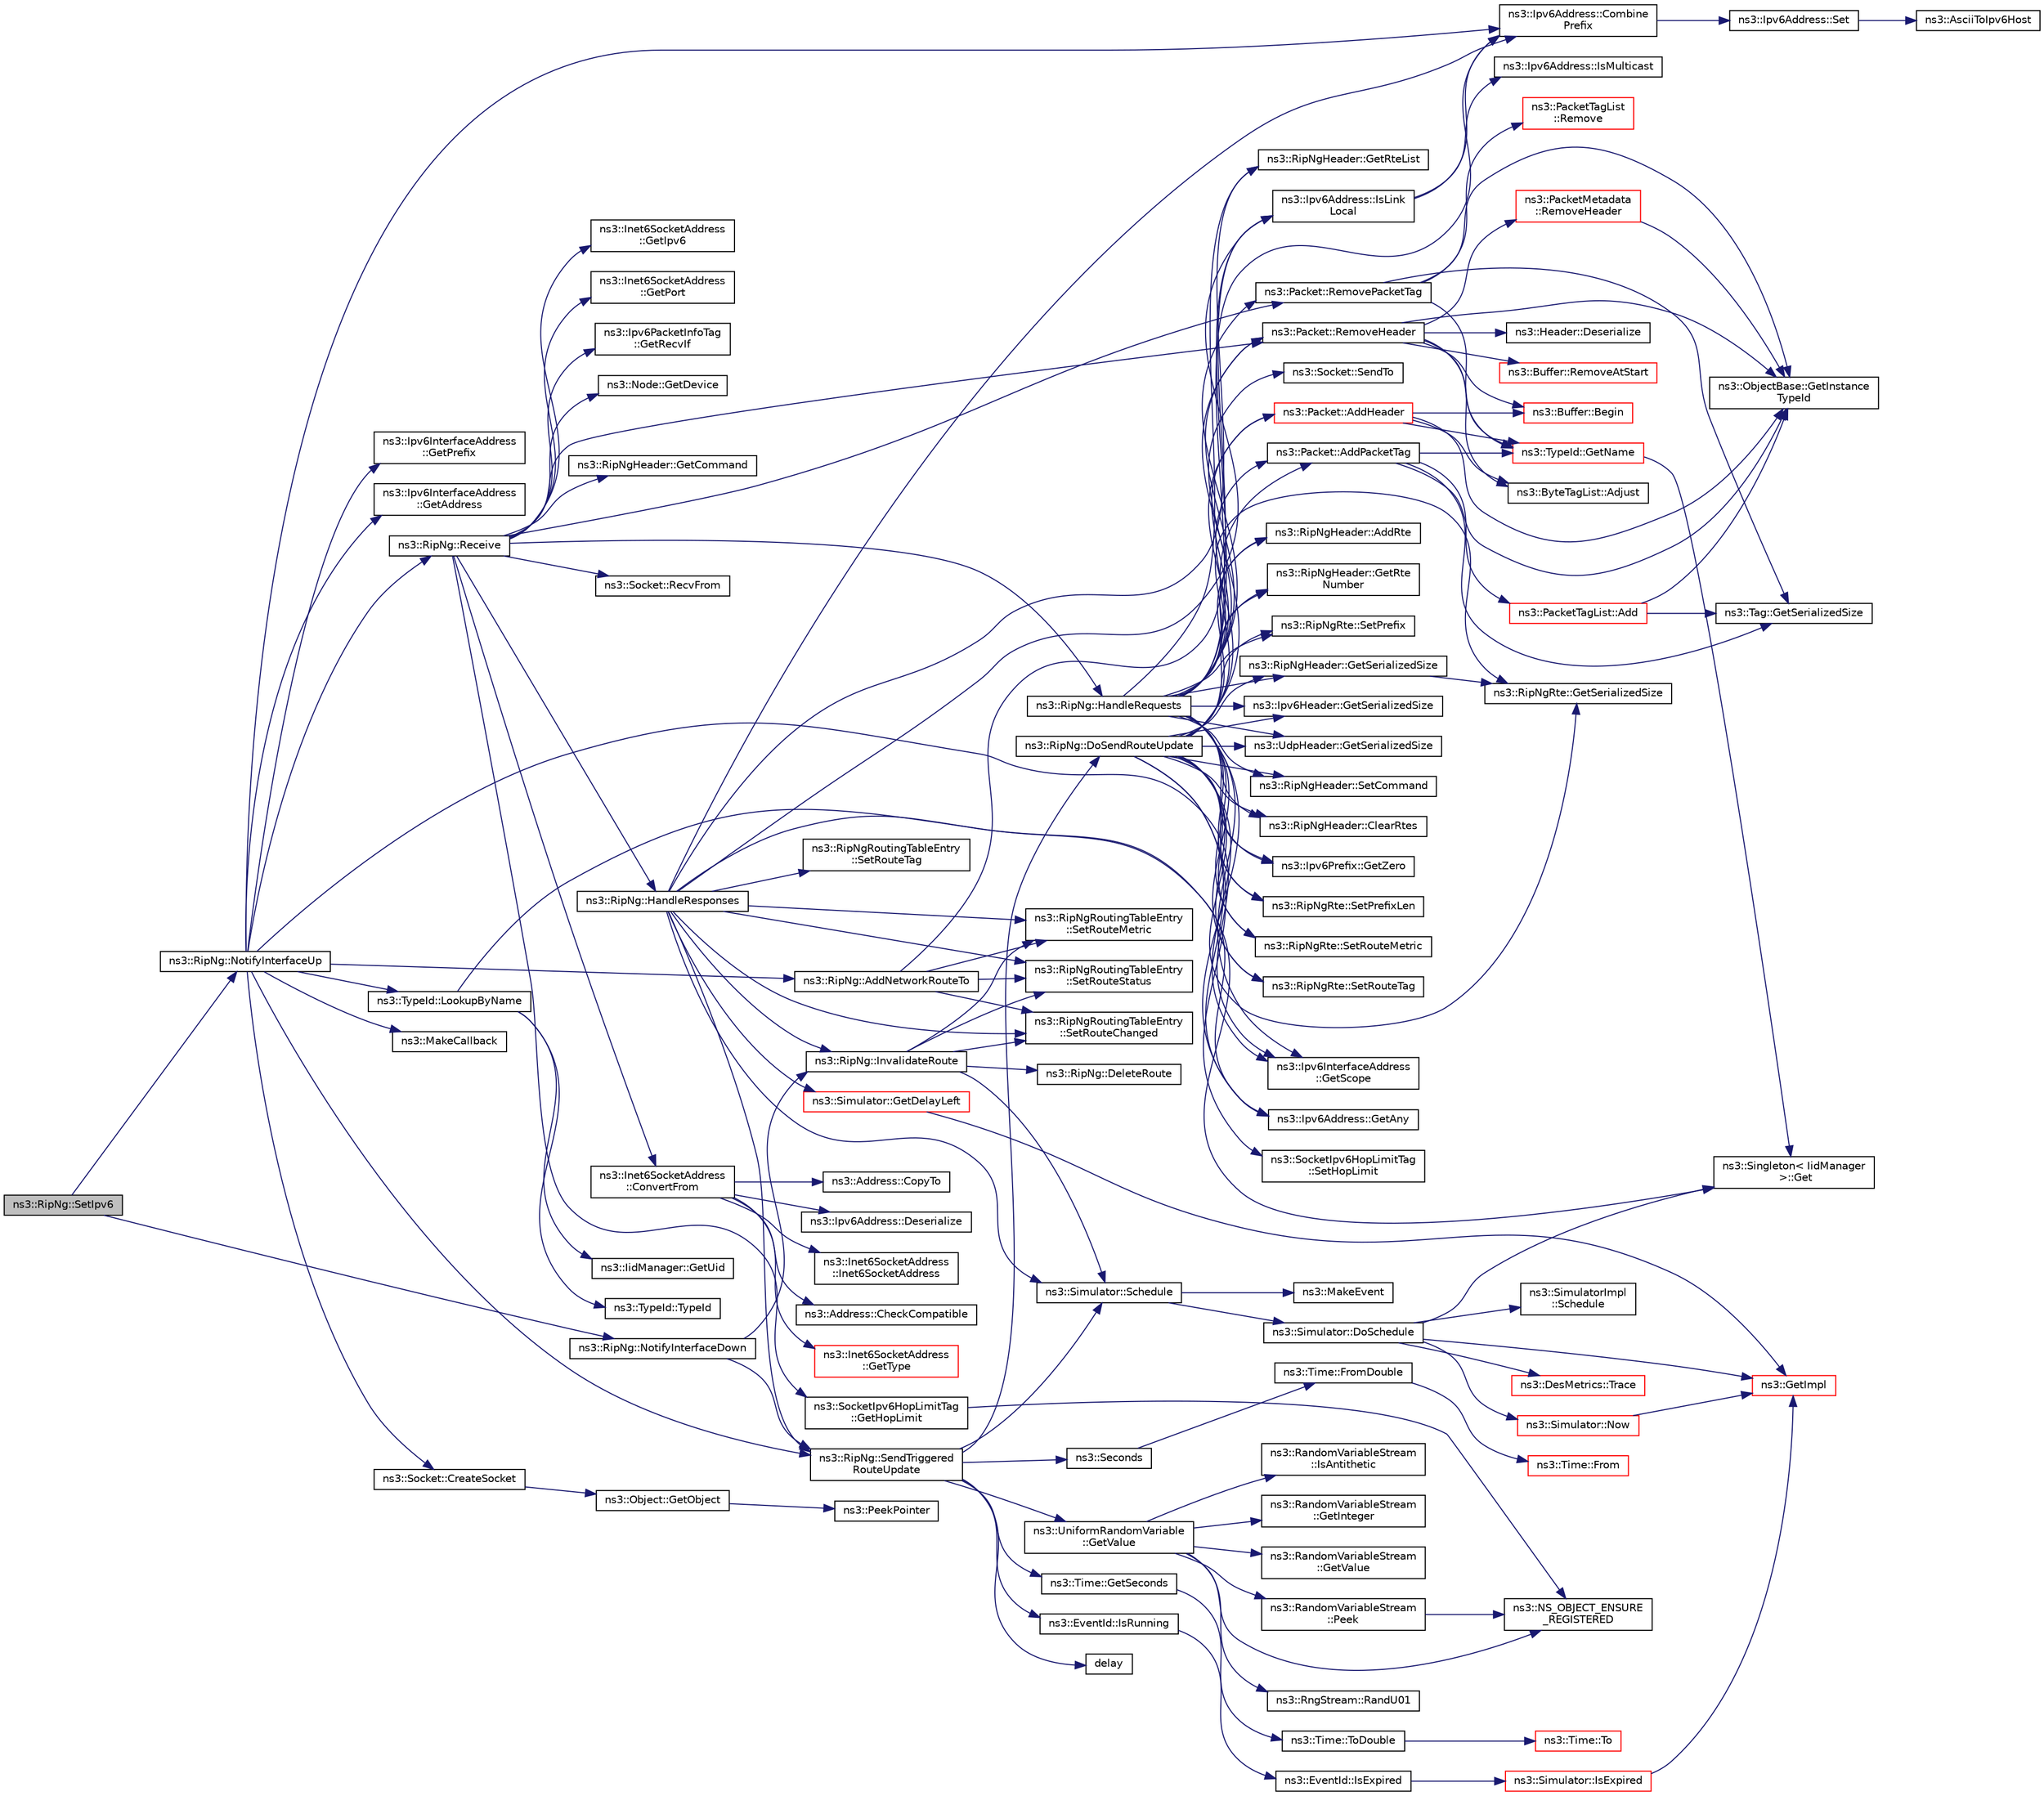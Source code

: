 digraph "ns3::RipNg::SetIpv6"
{
  edge [fontname="Helvetica",fontsize="10",labelfontname="Helvetica",labelfontsize="10"];
  node [fontname="Helvetica",fontsize="10",shape=record];
  rankdir="LR";
  Node1 [label="ns3::RipNg::SetIpv6",height=0.2,width=0.4,color="black", fillcolor="grey75", style="filled", fontcolor="black"];
  Node1 -> Node2 [color="midnightblue",fontsize="10",style="solid"];
  Node2 [label="ns3::RipNg::NotifyInterfaceUp",height=0.2,width=0.4,color="black", fillcolor="white", style="filled",URL="$da/d75/classns3_1_1RipNg.html#a588e191ae91316e498a8e5c84a9c77fb",tooltip="Notify when specified interface goes UP. "];
  Node2 -> Node3 [color="midnightblue",fontsize="10",style="solid"];
  Node3 [label="ns3::Ipv6InterfaceAddress\l::GetPrefix",height=0.2,width=0.4,color="black", fillcolor="white", style="filled",URL="$dc/d62/classns3_1_1Ipv6InterfaceAddress.html#a6dd2dc3ca680740939cfc736420a1232",tooltip="Get the IPv6 prefix. "];
  Node2 -> Node4 [color="midnightblue",fontsize="10",style="solid"];
  Node4 [label="ns3::Ipv6InterfaceAddress\l::GetAddress",height=0.2,width=0.4,color="black", fillcolor="white", style="filled",URL="$dc/d62/classns3_1_1Ipv6InterfaceAddress.html#a80d4caacff72bddc3045a5929519e107",tooltip="Get the IPv6 address. "];
  Node2 -> Node5 [color="midnightblue",fontsize="10",style="solid"];
  Node5 [label="ns3::Ipv6Address::Combine\lPrefix",height=0.2,width=0.4,color="black", fillcolor="white", style="filled",URL="$d5/de6/classns3_1_1Ipv6Address.html#a91f6e8c6a3020d592f45b8e33a79070f",tooltip="Combine this address with a prefix. "];
  Node5 -> Node6 [color="midnightblue",fontsize="10",style="solid"];
  Node6 [label="ns3::Ipv6Address::Set",height=0.2,width=0.4,color="black", fillcolor="white", style="filled",URL="$d5/de6/classns3_1_1Ipv6Address.html#aa5566a72cd0db41ef149a444977b6d7f",tooltip="Sets an Ipv6Address by parsing the input C-string. "];
  Node6 -> Node7 [color="midnightblue",fontsize="10",style="solid"];
  Node7 [label="ns3::AsciiToIpv6Host",height=0.2,width=0.4,color="black", fillcolor="white", style="filled",URL="$d7/d2e/namespacens3.html#aba8266b47e04689cbaa4d1c34e68fedf",tooltip="Convert an IPv6 C-string into a 128-bit representation. "];
  Node2 -> Node8 [color="midnightblue",fontsize="10",style="solid"];
  Node8 [label="ns3::Ipv6InterfaceAddress\l::GetScope",height=0.2,width=0.4,color="black", fillcolor="white", style="filled",URL="$dc/d62/classns3_1_1Ipv6InterfaceAddress.html#a514900e73eaab49a5b3c9962fa4eefde",tooltip="Get address scope. "];
  Node2 -> Node9 [color="midnightblue",fontsize="10",style="solid"];
  Node9 [label="ns3::RipNg::AddNetworkRouteTo",height=0.2,width=0.4,color="black", fillcolor="white", style="filled",URL="$da/d75/classns3_1_1RipNg.html#a9d8c7bb0b6622946c347a88dabc06802",tooltip="Add route to network. "];
  Node9 -> Node10 [color="midnightblue",fontsize="10",style="solid"];
  Node10 [label="ns3::Ipv6Address::IsLink\lLocal",height=0.2,width=0.4,color="black", fillcolor="white", style="filled",URL="$d5/de6/classns3_1_1Ipv6Address.html#a881c3e796e2afdbd49b2ec630ada1126",tooltip="If the IPv6 address is a link-local address (fe80::/64). "];
  Node10 -> Node11 [color="midnightblue",fontsize="10",style="solid"];
  Node11 [label="ns3::Ipv6Address::IsMulticast",height=0.2,width=0.4,color="black", fillcolor="white", style="filled",URL="$d5/de6/classns3_1_1Ipv6Address.html#a0657bb007d3c5618f3f6000b5054df72",tooltip="If the IPv6 address is multicast (ff00::/8). "];
  Node10 -> Node5 [color="midnightblue",fontsize="10",style="solid"];
  Node9 -> Node12 [color="midnightblue",fontsize="10",style="solid"];
  Node12 [label="ns3::RipNgRoutingTableEntry\l::SetRouteMetric",height=0.2,width=0.4,color="black", fillcolor="white", style="filled",URL="$d7/dae/classns3_1_1RipNgRoutingTableEntry.html#aa9cb450cdb14d6890ce3693ca0c15f88",tooltip="Set the route metric. "];
  Node9 -> Node13 [color="midnightblue",fontsize="10",style="solid"];
  Node13 [label="ns3::RipNgRoutingTableEntry\l::SetRouteStatus",height=0.2,width=0.4,color="black", fillcolor="white", style="filled",URL="$d7/dae/classns3_1_1RipNgRoutingTableEntry.html#affacfc33b16857b44b03ba9352fd214b",tooltip="Set the route status. "];
  Node9 -> Node14 [color="midnightblue",fontsize="10",style="solid"];
  Node14 [label="ns3::RipNgRoutingTableEntry\l::SetRouteChanged",height=0.2,width=0.4,color="black", fillcolor="white", style="filled",URL="$d7/dae/classns3_1_1RipNgRoutingTableEntry.html#adc76e692e8dcf59a417c24cc18ccff09",tooltip="Set the route as changed. "];
  Node2 -> Node15 [color="midnightblue",fontsize="10",style="solid"];
  Node15 [label="ns3::TypeId::LookupByName",height=0.2,width=0.4,color="black", fillcolor="white", style="filled",URL="$d6/d11/classns3_1_1TypeId.html#a119cf99c20931fdc294602cd360b180e"];
  Node15 -> Node16 [color="midnightblue",fontsize="10",style="solid"];
  Node16 [label="ns3::Singleton\< IidManager\l \>::Get",height=0.2,width=0.4,color="black", fillcolor="white", style="filled",URL="$d8/d77/classns3_1_1Singleton.html#a80a2cd3c25a27ea72add7a9f7a141ffa"];
  Node15 -> Node17 [color="midnightblue",fontsize="10",style="solid"];
  Node17 [label="ns3::IidManager::GetUid",height=0.2,width=0.4,color="black", fillcolor="white", style="filled",URL="$d4/d1c/classns3_1_1IidManager.html#ae69ae26221b11f8871596679c6e8be19"];
  Node15 -> Node18 [color="midnightblue",fontsize="10",style="solid"];
  Node18 [label="ns3::TypeId::TypeId",height=0.2,width=0.4,color="black", fillcolor="white", style="filled",URL="$d6/d11/classns3_1_1TypeId.html#ab76e26690f1af4f1cffa6a72245e8928"];
  Node2 -> Node19 [color="midnightblue",fontsize="10",style="solid"];
  Node19 [label="ns3::Socket::CreateSocket",height=0.2,width=0.4,color="black", fillcolor="white", style="filled",URL="$d9/df2/classns3_1_1Socket.html#ad448a62bb50ad3dbac59c879a885a8d2"];
  Node19 -> Node20 [color="midnightblue",fontsize="10",style="solid"];
  Node20 [label="ns3::Object::GetObject",height=0.2,width=0.4,color="black", fillcolor="white", style="filled",URL="$d9/d77/classns3_1_1Object.html#a13e18c00017096c8381eb651d5bd0783"];
  Node20 -> Node21 [color="midnightblue",fontsize="10",style="solid"];
  Node21 [label="ns3::PeekPointer",height=0.2,width=0.4,color="black", fillcolor="white", style="filled",URL="$d7/d2e/namespacens3.html#af2a7557fe9afdd98d8f6f8f6e412cf5a"];
  Node2 -> Node22 [color="midnightblue",fontsize="10",style="solid"];
  Node22 [label="ns3::RipNg::SendTriggered\lRouteUpdate",height=0.2,width=0.4,color="black", fillcolor="white", style="filled",URL="$da/d75/classns3_1_1RipNg.html#ad7a8e445116b3dd8cdd1d50366787c66",tooltip="Send Triggered Routing Updates on all interfaces. "];
  Node22 -> Node23 [color="midnightblue",fontsize="10",style="solid"];
  Node23 [label="ns3::EventId::IsRunning",height=0.2,width=0.4,color="black", fillcolor="white", style="filled",URL="$d1/df8/classns3_1_1EventId.html#aabf8476d1a080c199ea0c6aa9ccea372"];
  Node23 -> Node24 [color="midnightblue",fontsize="10",style="solid"];
  Node24 [label="ns3::EventId::IsExpired",height=0.2,width=0.4,color="black", fillcolor="white", style="filled",URL="$d1/df8/classns3_1_1EventId.html#a5c30c92e7c1c34b4e8505cc07ed71b02"];
  Node24 -> Node25 [color="midnightblue",fontsize="10",style="solid"];
  Node25 [label="ns3::Simulator::IsExpired",height=0.2,width=0.4,color="red", fillcolor="white", style="filled",URL="$d7/deb/classns3_1_1Simulator.html#a83ac8425c319a29b64f6d3b2ffc61e9c"];
  Node25 -> Node26 [color="midnightblue",fontsize="10",style="solid"];
  Node26 [label="ns3::GetImpl",height=0.2,width=0.4,color="red", fillcolor="white", style="filled",URL="$d4/d8b/group__simulator.html#ga42eb4eddad41528d4d99794a3dae3fd0",tooltip="Get the SimulatorImpl singleton. "];
  Node22 -> Node27 [color="midnightblue",fontsize="10",style="solid"];
  Node27 [label="delay",height=0.2,width=0.4,color="black", fillcolor="white", style="filled",URL="$d8/d68/lte_2model_2fading-traces_2fading__trace__generator_8m.html#a7964e6aa8f61a9d28973c8267a606ad8"];
  Node22 -> Node28 [color="midnightblue",fontsize="10",style="solid"];
  Node28 [label="ns3::Seconds",height=0.2,width=0.4,color="black", fillcolor="white", style="filled",URL="$d1/dec/group__timecivil.html#ga33c34b816f8ff6628e33d5c8e9713b9e"];
  Node28 -> Node29 [color="midnightblue",fontsize="10",style="solid"];
  Node29 [label="ns3::Time::FromDouble",height=0.2,width=0.4,color="black", fillcolor="white", style="filled",URL="$dc/d04/classns3_1_1Time.html#a60e845f4a74e62495b86356afe604cb4"];
  Node29 -> Node30 [color="midnightblue",fontsize="10",style="solid"];
  Node30 [label="ns3::Time::From",height=0.2,width=0.4,color="red", fillcolor="white", style="filled",URL="$dc/d04/classns3_1_1Time.html#a34e4acc13d0e08cc8cb9cd3b838b9baf"];
  Node22 -> Node31 [color="midnightblue",fontsize="10",style="solid"];
  Node31 [label="ns3::UniformRandomVariable\l::GetValue",height=0.2,width=0.4,color="black", fillcolor="white", style="filled",URL="$d0/d5b/classns3_1_1UniformRandomVariable.html#a03822d8c86ac51e9aa83bbc73041386b",tooltip="Get the next random value, as a double in the specified range . "];
  Node31 -> Node32 [color="midnightblue",fontsize="10",style="solid"];
  Node32 [label="ns3::RandomVariableStream\l::Peek",height=0.2,width=0.4,color="black", fillcolor="white", style="filled",URL="$dc/daa/classns3_1_1RandomVariableStream.html#ac5aa8d691c061bcc88a909dc9b479222",tooltip="Get the pointer to the underlying RNG stream. "];
  Node32 -> Node33 [color="midnightblue",fontsize="10",style="solid"];
  Node33 [label="ns3::NS_OBJECT_ENSURE\l_REGISTERED",height=0.2,width=0.4,color="black", fillcolor="white", style="filled",URL="$d7/d2e/namespacens3.html#ac633cbd86ee5879afd4312a843a9ff8c"];
  Node31 -> Node34 [color="midnightblue",fontsize="10",style="solid"];
  Node34 [label="ns3::RngStream::RandU01",height=0.2,width=0.4,color="black", fillcolor="white", style="filled",URL="$da/d35/classns3_1_1RngStream.html#a46be36426b8bc712e9de468b63558c22"];
  Node31 -> Node35 [color="midnightblue",fontsize="10",style="solid"];
  Node35 [label="ns3::RandomVariableStream\l::IsAntithetic",height=0.2,width=0.4,color="black", fillcolor="white", style="filled",URL="$dc/daa/classns3_1_1RandomVariableStream.html#a7bf5175d624b14bd023f8c4f78bc5fd7",tooltip="Check if antithetic values will be generated. "];
  Node31 -> Node36 [color="midnightblue",fontsize="10",style="solid"];
  Node36 [label="ns3::RandomVariableStream\l::GetInteger",height=0.2,width=0.4,color="black", fillcolor="white", style="filled",URL="$dc/daa/classns3_1_1RandomVariableStream.html#a66cd94e6305ce7f000f1a9ff0fcb9aef",tooltip="Get the next random value as an integer drawn from the distribution. "];
  Node31 -> Node37 [color="midnightblue",fontsize="10",style="solid"];
  Node37 [label="ns3::RandomVariableStream\l::GetValue",height=0.2,width=0.4,color="black", fillcolor="white", style="filled",URL="$dc/daa/classns3_1_1RandomVariableStream.html#a4fa5944dc4cb11544e661ed23072b36c",tooltip="Get the next random value as a double drawn from the distribution. "];
  Node31 -> Node33 [color="midnightblue",fontsize="10",style="solid"];
  Node22 -> Node38 [color="midnightblue",fontsize="10",style="solid"];
  Node38 [label="ns3::Time::GetSeconds",height=0.2,width=0.4,color="black", fillcolor="white", style="filled",URL="$dc/d04/classns3_1_1Time.html#a8f20d5c3b0902d7b4320982f340b57c8"];
  Node38 -> Node39 [color="midnightblue",fontsize="10",style="solid"];
  Node39 [label="ns3::Time::ToDouble",height=0.2,width=0.4,color="black", fillcolor="white", style="filled",URL="$dc/d04/classns3_1_1Time.html#a5fc320666cc3f9b379e64e9263e332b3"];
  Node39 -> Node40 [color="midnightblue",fontsize="10",style="solid"];
  Node40 [label="ns3::Time::To",height=0.2,width=0.4,color="red", fillcolor="white", style="filled",URL="$dc/d04/classns3_1_1Time.html#a04904d9cb915f816b62df3d4e65ce78c"];
  Node22 -> Node41 [color="midnightblue",fontsize="10",style="solid"];
  Node41 [label="ns3::Simulator::Schedule",height=0.2,width=0.4,color="black", fillcolor="white", style="filled",URL="$d7/deb/classns3_1_1Simulator.html#a671882c894a08af4a5e91181bf1eec13"];
  Node41 -> Node42 [color="midnightblue",fontsize="10",style="solid"];
  Node42 [label="ns3::Simulator::DoSchedule",height=0.2,width=0.4,color="black", fillcolor="white", style="filled",URL="$d7/deb/classns3_1_1Simulator.html#a47af23973938819bdc89cb2807e09ed5"];
  Node42 -> Node16 [color="midnightblue",fontsize="10",style="solid"];
  Node42 -> Node43 [color="midnightblue",fontsize="10",style="solid"];
  Node43 [label="ns3::DesMetrics::Trace",height=0.2,width=0.4,color="red", fillcolor="white", style="filled",URL="$d5/d69/classns3_1_1DesMetrics.html#ab7c6c097412d0398affbc9f8d2643160"];
  Node42 -> Node44 [color="midnightblue",fontsize="10",style="solid"];
  Node44 [label="ns3::Simulator::Now",height=0.2,width=0.4,color="red", fillcolor="white", style="filled",URL="$d7/deb/classns3_1_1Simulator.html#ac3178fa975b419f7875e7105be122800"];
  Node44 -> Node26 [color="midnightblue",fontsize="10",style="solid"];
  Node42 -> Node26 [color="midnightblue",fontsize="10",style="solid"];
  Node42 -> Node45 [color="midnightblue",fontsize="10",style="solid"];
  Node45 [label="ns3::SimulatorImpl\l::Schedule",height=0.2,width=0.4,color="black", fillcolor="white", style="filled",URL="$d2/d19/classns3_1_1SimulatorImpl.html#a24eac97ca7dc0e64162e3596064cfb5c"];
  Node41 -> Node46 [color="midnightblue",fontsize="10",style="solid"];
  Node46 [label="ns3::MakeEvent",height=0.2,width=0.4,color="black", fillcolor="white", style="filled",URL="$d0/dac/group__makeeventfnptr.html#ga289a28a2497c18a9bd299e5e2014094b"];
  Node22 -> Node47 [color="midnightblue",fontsize="10",style="solid"];
  Node47 [label="ns3::RipNg::DoSendRouteUpdate",height=0.2,width=0.4,color="black", fillcolor="white", style="filled",URL="$da/d75/classns3_1_1RipNg.html#a110005349bf811e1b0f6af182298be15",tooltip="Send Routing Updates on all interfaces. "];
  Node47 -> Node48 [color="midnightblue",fontsize="10",style="solid"];
  Node48 [label="ns3::Ipv6Header::GetSerializedSize",height=0.2,width=0.4,color="black", fillcolor="white", style="filled",URL="$d8/d5d/classns3_1_1Ipv6Header.html#a4a0464cd471e0a3923470255af25ddeb",tooltip="Get the serialized size of the packet. "];
  Node47 -> Node49 [color="midnightblue",fontsize="10",style="solid"];
  Node49 [label="ns3::UdpHeader::GetSerializedSize",height=0.2,width=0.4,color="black", fillcolor="white", style="filled",URL="$d3/dc4/classns3_1_1UdpHeader.html#a1546301b5c5d2f77045011f44b870cd3"];
  Node47 -> Node50 [color="midnightblue",fontsize="10",style="solid"];
  Node50 [label="ns3::RipNgHeader::GetSerializedSize",height=0.2,width=0.4,color="black", fillcolor="white", style="filled",URL="$d8/d03/classns3_1_1RipNgHeader.html#a2cfa886dd98ee0018de0391bde12d8a3",tooltip="Get the serialized size of the packet. "];
  Node50 -> Node51 [color="midnightblue",fontsize="10",style="solid"];
  Node51 [label="ns3::RipNgRte::GetSerializedSize",height=0.2,width=0.4,color="black", fillcolor="white", style="filled",URL="$d1/ded/classns3_1_1RipNgRte.html#a897036cc454ec611284d40332b732103",tooltip="Get the serialized size of the packet. "];
  Node47 -> Node51 [color="midnightblue",fontsize="10",style="solid"];
  Node47 -> Node52 [color="midnightblue",fontsize="10",style="solid"];
  Node52 [label="ns3::SocketIpv6HopLimitTag\l::SetHopLimit",height=0.2,width=0.4,color="black", fillcolor="white", style="filled",URL="$d4/d48/classns3_1_1SocketIpv6HopLimitTag.html#a788df60ac4c987e997e15ba8cb691b60",tooltip="Set the tag&#39;s Hop Limit. "];
  Node47 -> Node53 [color="midnightblue",fontsize="10",style="solid"];
  Node53 [label="ns3::Packet::AddPacketTag",height=0.2,width=0.4,color="black", fillcolor="white", style="filled",URL="$dd/d7a/classns3_1_1Packet.html#a7400b8655852f5271c5957250d0141af",tooltip="Add a packet tag. "];
  Node53 -> Node54 [color="midnightblue",fontsize="10",style="solid"];
  Node54 [label="ns3::ObjectBase::GetInstance\lTypeId",height=0.2,width=0.4,color="black", fillcolor="white", style="filled",URL="$d2/dac/classns3_1_1ObjectBase.html#abe5b43a6f5b99a92a4c3122db31f06fb"];
  Node53 -> Node55 [color="midnightblue",fontsize="10",style="solid"];
  Node55 [label="ns3::TypeId::GetName",height=0.2,width=0.4,color="red", fillcolor="white", style="filled",URL="$d6/d11/classns3_1_1TypeId.html#aa3c41c79ae428b3cb396a9c6bb3ef314"];
  Node55 -> Node16 [color="midnightblue",fontsize="10",style="solid"];
  Node53 -> Node56 [color="midnightblue",fontsize="10",style="solid"];
  Node56 [label="ns3::Tag::GetSerializedSize",height=0.2,width=0.4,color="black", fillcolor="white", style="filled",URL="$d0/d79/classns3_1_1Tag.html#a01c8efdea943fd8cce2ef5d4d67eefa6"];
  Node53 -> Node57 [color="midnightblue",fontsize="10",style="solid"];
  Node57 [label="ns3::PacketTagList::Add",height=0.2,width=0.4,color="red", fillcolor="white", style="filled",URL="$dd/d19/classns3_1_1PacketTagList.html#a37f008b6f336f3ac6232d558b93e8a6e"];
  Node57 -> Node54 [color="midnightblue",fontsize="10",style="solid"];
  Node57 -> Node56 [color="midnightblue",fontsize="10",style="solid"];
  Node47 -> Node58 [color="midnightblue",fontsize="10",style="solid"];
  Node58 [label="ns3::RipNgHeader::SetCommand",height=0.2,width=0.4,color="black", fillcolor="white", style="filled",URL="$d8/d03/classns3_1_1RipNgHeader.html#a3960f8da70fe2d21b867770b8a47b2cc",tooltip="Set the command. "];
  Node47 -> Node8 [color="midnightblue",fontsize="10",style="solid"];
  Node47 -> Node59 [color="midnightblue",fontsize="10",style="solid"];
  Node59 [label="ns3::Ipv6Address::GetAny",height=0.2,width=0.4,color="black", fillcolor="white", style="filled",URL="$d5/de6/classns3_1_1Ipv6Address.html#a2783e8badfc98c8b0a8508bba6e1b91e",tooltip="Get the \"any\" (::) Ipv6Address. "];
  Node47 -> Node60 [color="midnightblue",fontsize="10",style="solid"];
  Node60 [label="ns3::Ipv6Prefix::GetZero",height=0.2,width=0.4,color="black", fillcolor="white", style="filled",URL="$dd/d0a/classns3_1_1Ipv6Prefix.html#ab32d2dbadcd8fa048ff296cb0a0e34ff",tooltip="Get the zero prefix ( /0). "];
  Node47 -> Node61 [color="midnightblue",fontsize="10",style="solid"];
  Node61 [label="ns3::RipNgRte::SetPrefix",height=0.2,width=0.4,color="black", fillcolor="white", style="filled",URL="$d1/ded/classns3_1_1RipNgRte.html#a405f3033dbdf82b9ac169d9894b01c5e",tooltip="Set the prefix. "];
  Node47 -> Node62 [color="midnightblue",fontsize="10",style="solid"];
  Node62 [label="ns3::RipNgRte::SetPrefixLen",height=0.2,width=0.4,color="black", fillcolor="white", style="filled",URL="$d1/ded/classns3_1_1RipNgRte.html#a65d28fd1e776d13560da86d7a01f59a5",tooltip="Set the prefix length. "];
  Node47 -> Node63 [color="midnightblue",fontsize="10",style="solid"];
  Node63 [label="ns3::RipNgRte::SetRouteMetric",height=0.2,width=0.4,color="black", fillcolor="white", style="filled",URL="$d1/ded/classns3_1_1RipNgRte.html#a7e3642309fa1f99ba7b99bf646e32dd8",tooltip="Set the route metric. "];
  Node47 -> Node64 [color="midnightblue",fontsize="10",style="solid"];
  Node64 [label="ns3::RipNgRte::SetRouteTag",height=0.2,width=0.4,color="black", fillcolor="white", style="filled",URL="$d1/ded/classns3_1_1RipNgRte.html#afb05e3f3cc1f2ce458f5c05474bff0b5",tooltip="Set the route tag. "];
  Node47 -> Node65 [color="midnightblue",fontsize="10",style="solid"];
  Node65 [label="ns3::RipNgHeader::AddRte",height=0.2,width=0.4,color="black", fillcolor="white", style="filled",URL="$d8/d03/classns3_1_1RipNgHeader.html#aff4addcf8979f24166e07c5c85547e3c",tooltip="Add a RTE to the message. "];
  Node47 -> Node66 [color="midnightblue",fontsize="10",style="solid"];
  Node66 [label="ns3::RipNgHeader::GetRte\lNumber",height=0.2,width=0.4,color="black", fillcolor="white", style="filled",URL="$d8/d03/classns3_1_1RipNgHeader.html#ae581ed086afcff1eb9d2ae9b9d581b3a",tooltip="Get the number of RTE included in the message. "];
  Node47 -> Node67 [color="midnightblue",fontsize="10",style="solid"];
  Node67 [label="ns3::Packet::AddHeader",height=0.2,width=0.4,color="red", fillcolor="white", style="filled",URL="$dd/d7a/classns3_1_1Packet.html#a465108c595a0bc592095cbcab1832ed8",tooltip="Add header to this packet. "];
  Node67 -> Node54 [color="midnightblue",fontsize="10",style="solid"];
  Node67 -> Node55 [color="midnightblue",fontsize="10",style="solid"];
  Node67 -> Node68 [color="midnightblue",fontsize="10",style="solid"];
  Node68 [label="ns3::ByteTagList::Adjust",height=0.2,width=0.4,color="black", fillcolor="white", style="filled",URL="$dd/d64/classns3_1_1ByteTagList.html#a1fec06d7e6daaf8039cf2a148e4090f2"];
  Node67 -> Node69 [color="midnightblue",fontsize="10",style="solid"];
  Node69 [label="ns3::Buffer::Begin",height=0.2,width=0.4,color="red", fillcolor="white", style="filled",URL="$da/d85/classns3_1_1Buffer.html#a893d4bf50df13e730b6cd0fda91b967f"];
  Node47 -> Node70 [color="midnightblue",fontsize="10",style="solid"];
  Node70 [label="ns3::Packet::RemoveHeader",height=0.2,width=0.4,color="black", fillcolor="white", style="filled",URL="$dd/d7a/classns3_1_1Packet.html#a0961eccf975d75f902d40956c93ba63e",tooltip="Deserialize and remove the header from the internal buffer. "];
  Node70 -> Node71 [color="midnightblue",fontsize="10",style="solid"];
  Node71 [label="ns3::Header::Deserialize",height=0.2,width=0.4,color="black", fillcolor="white", style="filled",URL="$d6/dae/classns3_1_1Header.html#a78be9400bb66b2a8543606f395ef5396"];
  Node70 -> Node69 [color="midnightblue",fontsize="10",style="solid"];
  Node70 -> Node54 [color="midnightblue",fontsize="10",style="solid"];
  Node70 -> Node55 [color="midnightblue",fontsize="10",style="solid"];
  Node70 -> Node72 [color="midnightblue",fontsize="10",style="solid"];
  Node72 [label="ns3::Buffer::RemoveAtStart",height=0.2,width=0.4,color="red", fillcolor="white", style="filled",URL="$da/d85/classns3_1_1Buffer.html#adeecbb3e8f518aec6fee0437578ade4b"];
  Node70 -> Node68 [color="midnightblue",fontsize="10",style="solid"];
  Node70 -> Node73 [color="midnightblue",fontsize="10",style="solid"];
  Node73 [label="ns3::PacketMetadata\l::RemoveHeader",height=0.2,width=0.4,color="red", fillcolor="white", style="filled",URL="$d1/db1/classns3_1_1PacketMetadata.html#afa8a589ec783d4998516d7f39f21242d",tooltip="Remove an header. "];
  Node73 -> Node54 [color="midnightblue",fontsize="10",style="solid"];
  Node47 -> Node74 [color="midnightblue",fontsize="10",style="solid"];
  Node74 [label="ns3::RipNgHeader::ClearRtes",height=0.2,width=0.4,color="black", fillcolor="white", style="filled",URL="$d8/d03/classns3_1_1RipNgHeader.html#a422816bd3c69a5457eba0e683de835f4",tooltip="Clear all the RTEs from the header. "];
  Node2 -> Node75 [color="midnightblue",fontsize="10",style="solid"];
  Node75 [label="ns3::MakeCallback",height=0.2,width=0.4,color="black", fillcolor="white", style="filled",URL="$dd/de0/group__makecallbackmemptr.html#ga9376283685aa99d204048d6a4b7610a4"];
  Node2 -> Node76 [color="midnightblue",fontsize="10",style="solid"];
  Node76 [label="ns3::RipNg::Receive",height=0.2,width=0.4,color="black", fillcolor="white", style="filled",URL="$da/d75/classns3_1_1RipNg.html#ae8891520b5ae87abed2e2a15d50ba4d8",tooltip="Receive RIPng packets. "];
  Node76 -> Node77 [color="midnightblue",fontsize="10",style="solid"];
  Node77 [label="ns3::Socket::RecvFrom",height=0.2,width=0.4,color="black", fillcolor="white", style="filled",URL="$d9/df2/classns3_1_1Socket.html#af22378d7af9a2745a9eada20210da215",tooltip="Read a single packet from the socket and retrieve the sender address. "];
  Node76 -> Node78 [color="midnightblue",fontsize="10",style="solid"];
  Node78 [label="ns3::Inet6SocketAddress\l::ConvertFrom",height=0.2,width=0.4,color="black", fillcolor="white", style="filled",URL="$d7/d31/classns3_1_1Inet6SocketAddress.html#a2177c66e1bcf17c85dcffb9d2a971f5a",tooltip="Convert the address to a InetSocketAddress. "];
  Node78 -> Node79 [color="midnightblue",fontsize="10",style="solid"];
  Node79 [label="ns3::Address::CheckCompatible",height=0.2,width=0.4,color="black", fillcolor="white", style="filled",URL="$d2/d5f/classns3_1_1Address.html#a38688466338cf075e21fe45f7207c51f"];
  Node78 -> Node80 [color="midnightblue",fontsize="10",style="solid"];
  Node80 [label="ns3::Inet6SocketAddress\l::GetType",height=0.2,width=0.4,color="red", fillcolor="white", style="filled",URL="$d7/d31/classns3_1_1Inet6SocketAddress.html#a92ecdd9962a0384fd374be86d6a18060",tooltip="Get the type. "];
  Node78 -> Node81 [color="midnightblue",fontsize="10",style="solid"];
  Node81 [label="ns3::Address::CopyTo",height=0.2,width=0.4,color="black", fillcolor="white", style="filled",URL="$d2/d5f/classns3_1_1Address.html#a6d2f5089f145dc5ce1e20abc263d511d",tooltip="Copy the address bytes into a buffer. "];
  Node78 -> Node82 [color="midnightblue",fontsize="10",style="solid"];
  Node82 [label="ns3::Ipv6Address::Deserialize",height=0.2,width=0.4,color="black", fillcolor="white", style="filled",URL="$d5/de6/classns3_1_1Ipv6Address.html#a5c6a183643ab8f7371bd490ac22c4ffc",tooltip="Deserialize this address. "];
  Node78 -> Node83 [color="midnightblue",fontsize="10",style="solid"];
  Node83 [label="ns3::Inet6SocketAddress\l::Inet6SocketAddress",height=0.2,width=0.4,color="black", fillcolor="white", style="filled",URL="$d7/d31/classns3_1_1Inet6SocketAddress.html#a33435953a9ae4930e4cb4d8fbe592709",tooltip="Constructor. "];
  Node76 -> Node84 [color="midnightblue",fontsize="10",style="solid"];
  Node84 [label="ns3::Inet6SocketAddress\l::GetIpv6",height=0.2,width=0.4,color="black", fillcolor="white", style="filled",URL="$d7/d31/classns3_1_1Inet6SocketAddress.html#a19c83458e1e61d5accd19bec5afb254e",tooltip="Get the IPv6 address. "];
  Node76 -> Node85 [color="midnightblue",fontsize="10",style="solid"];
  Node85 [label="ns3::Inet6SocketAddress\l::GetPort",height=0.2,width=0.4,color="black", fillcolor="white", style="filled",URL="$d7/d31/classns3_1_1Inet6SocketAddress.html#a62a2ada36d9dfac670979a03c01a698c",tooltip="Get the port. "];
  Node76 -> Node86 [color="midnightblue",fontsize="10",style="solid"];
  Node86 [label="ns3::Packet::RemovePacketTag",height=0.2,width=0.4,color="black", fillcolor="white", style="filled",URL="$dd/d7a/classns3_1_1Packet.html#a078fe922d976a417ab25ba2f3c2fd667",tooltip="Remove a packet tag. "];
  Node86 -> Node54 [color="midnightblue",fontsize="10",style="solid"];
  Node86 -> Node55 [color="midnightblue",fontsize="10",style="solid"];
  Node86 -> Node56 [color="midnightblue",fontsize="10",style="solid"];
  Node86 -> Node87 [color="midnightblue",fontsize="10",style="solid"];
  Node87 [label="ns3::PacketTagList\l::Remove",height=0.2,width=0.4,color="red", fillcolor="white", style="filled",URL="$dd/d19/classns3_1_1PacketTagList.html#a043d984c546f67adc273448747784ee3"];
  Node76 -> Node88 [color="midnightblue",fontsize="10",style="solid"];
  Node88 [label="ns3::Ipv6PacketInfoTag\l::GetRecvIf",height=0.2,width=0.4,color="black", fillcolor="white", style="filled",URL="$d5/d5f/classns3_1_1Ipv6PacketInfoTag.html#a9555bccfe283d38dedd8d9bd844a2889",tooltip="Get the tag&#39;s receiving interface. "];
  Node76 -> Node89 [color="midnightblue",fontsize="10",style="solid"];
  Node89 [label="ns3::Node::GetDevice",height=0.2,width=0.4,color="black", fillcolor="white", style="filled",URL="$dd/ded/classns3_1_1Node.html#a5918dfd24ef632efc9a83a5f6561c76e",tooltip="Retrieve the index-th NetDevice associated to this node. "];
  Node76 -> Node90 [color="midnightblue",fontsize="10",style="solid"];
  Node90 [label="ns3::SocketIpv6HopLimitTag\l::GetHopLimit",height=0.2,width=0.4,color="black", fillcolor="white", style="filled",URL="$d4/d48/classns3_1_1SocketIpv6HopLimitTag.html#a48ad3f9992a5a6cc2a43021461b6dd3c",tooltip="Get the tag&#39;s Hop Limit. "];
  Node90 -> Node33 [color="midnightblue",fontsize="10",style="solid"];
  Node76 -> Node70 [color="midnightblue",fontsize="10",style="solid"];
  Node76 -> Node91 [color="midnightblue",fontsize="10",style="solid"];
  Node91 [label="ns3::RipNgHeader::GetCommand",height=0.2,width=0.4,color="black", fillcolor="white", style="filled",URL="$d8/d03/classns3_1_1RipNgHeader.html#a991efed6322a053173ae7ee8a90a0b21",tooltip="Get the command. "];
  Node76 -> Node92 [color="midnightblue",fontsize="10",style="solid"];
  Node92 [label="ns3::RipNg::HandleResponses",height=0.2,width=0.4,color="black", fillcolor="white", style="filled",URL="$da/d75/classns3_1_1RipNg.html#ade057ef030dc8cd6479949e35315ed7b",tooltip="Handle RIPng responses. "];
  Node92 -> Node10 [color="midnightblue",fontsize="10",style="solid"];
  Node92 -> Node93 [color="midnightblue",fontsize="10",style="solid"];
  Node93 [label="ns3::RipNgHeader::GetRteList",height=0.2,width=0.4,color="black", fillcolor="white", style="filled",URL="$d8/d03/classns3_1_1RipNgHeader.html#ab97e746464b2d1ff94b4b438c7d5c577",tooltip="Get the list of the RTEs included in the message. "];
  Node92 -> Node5 [color="midnightblue",fontsize="10",style="solid"];
  Node92 -> Node59 [color="midnightblue",fontsize="10",style="solid"];
  Node92 -> Node12 [color="midnightblue",fontsize="10",style="solid"];
  Node92 -> Node41 [color="midnightblue",fontsize="10",style="solid"];
  Node92 -> Node94 [color="midnightblue",fontsize="10",style="solid"];
  Node94 [label="ns3::RipNg::InvalidateRoute",height=0.2,width=0.4,color="black", fillcolor="white", style="filled",URL="$da/d75/classns3_1_1RipNg.html#ae4fc1ca9ed948f3c028fd96fb016f7dd",tooltip="Invalidate a route. "];
  Node94 -> Node13 [color="midnightblue",fontsize="10",style="solid"];
  Node94 -> Node12 [color="midnightblue",fontsize="10",style="solid"];
  Node94 -> Node14 [color="midnightblue",fontsize="10",style="solid"];
  Node94 -> Node41 [color="midnightblue",fontsize="10",style="solid"];
  Node94 -> Node95 [color="midnightblue",fontsize="10",style="solid"];
  Node95 [label="ns3::RipNg::DeleteRoute",height=0.2,width=0.4,color="black", fillcolor="white", style="filled",URL="$da/d75/classns3_1_1RipNg.html#a9d1204fd821a2a528b250e57ddb0df04",tooltip="Delete a route. "];
  Node92 -> Node96 [color="midnightblue",fontsize="10",style="solid"];
  Node96 [label="ns3::Simulator::GetDelayLeft",height=0.2,width=0.4,color="red", fillcolor="white", style="filled",URL="$d7/deb/classns3_1_1Simulator.html#af2c7b4285454aa5062bd2df2bb7a7ab9"];
  Node96 -> Node26 [color="midnightblue",fontsize="10",style="solid"];
  Node92 -> Node13 [color="midnightblue",fontsize="10",style="solid"];
  Node92 -> Node97 [color="midnightblue",fontsize="10",style="solid"];
  Node97 [label="ns3::RipNgRoutingTableEntry\l::SetRouteTag",height=0.2,width=0.4,color="black", fillcolor="white", style="filled",URL="$d7/dae/classns3_1_1RipNgRoutingTableEntry.html#a8c82b81a6300a9a916d524b905bc7c53",tooltip="Set the route tag. "];
  Node92 -> Node14 [color="midnightblue",fontsize="10",style="solid"];
  Node92 -> Node22 [color="midnightblue",fontsize="10",style="solid"];
  Node76 -> Node98 [color="midnightblue",fontsize="10",style="solid"];
  Node98 [label="ns3::RipNg::HandleRequests",height=0.2,width=0.4,color="black", fillcolor="white", style="filled",URL="$da/d75/classns3_1_1RipNg.html#adb06ee7b823c0d7ae5b45b637c1ffd19",tooltip="Handle RIPng requests. "];
  Node98 -> Node93 [color="midnightblue",fontsize="10",style="solid"];
  Node98 -> Node10 [color="midnightblue",fontsize="10",style="solid"];
  Node98 -> Node59 [color="midnightblue",fontsize="10",style="solid"];
  Node98 -> Node48 [color="midnightblue",fontsize="10",style="solid"];
  Node98 -> Node49 [color="midnightblue",fontsize="10",style="solid"];
  Node98 -> Node50 [color="midnightblue",fontsize="10",style="solid"];
  Node98 -> Node51 [color="midnightblue",fontsize="10",style="solid"];
  Node98 -> Node86 [color="midnightblue",fontsize="10",style="solid"];
  Node98 -> Node53 [color="midnightblue",fontsize="10",style="solid"];
  Node98 -> Node58 [color="midnightblue",fontsize="10",style="solid"];
  Node98 -> Node8 [color="midnightblue",fontsize="10",style="solid"];
  Node98 -> Node60 [color="midnightblue",fontsize="10",style="solid"];
  Node98 -> Node61 [color="midnightblue",fontsize="10",style="solid"];
  Node98 -> Node62 [color="midnightblue",fontsize="10",style="solid"];
  Node98 -> Node63 [color="midnightblue",fontsize="10",style="solid"];
  Node98 -> Node64 [color="midnightblue",fontsize="10",style="solid"];
  Node98 -> Node65 [color="midnightblue",fontsize="10",style="solid"];
  Node98 -> Node66 [color="midnightblue",fontsize="10",style="solid"];
  Node98 -> Node67 [color="midnightblue",fontsize="10",style="solid"];
  Node98 -> Node99 [color="midnightblue",fontsize="10",style="solid"];
  Node99 [label="ns3::Socket::SendTo",height=0.2,width=0.4,color="black", fillcolor="white", style="filled",URL="$d9/df2/classns3_1_1Socket.html#af898fce6a58e0dbba23c1c6de1d4220e",tooltip="Send data to a specified peer. "];
  Node98 -> Node70 [color="midnightblue",fontsize="10",style="solid"];
  Node98 -> Node74 [color="midnightblue",fontsize="10",style="solid"];
  Node98 -> Node5 [color="midnightblue",fontsize="10",style="solid"];
  Node1 -> Node100 [color="midnightblue",fontsize="10",style="solid"];
  Node100 [label="ns3::RipNg::NotifyInterfaceDown",height=0.2,width=0.4,color="black", fillcolor="white", style="filled",URL="$da/d75/classns3_1_1RipNg.html#a2031124814e8d817d0a40dddb7327a1b",tooltip="Notify when specified interface goes DOWN. "];
  Node100 -> Node94 [color="midnightblue",fontsize="10",style="solid"];
  Node100 -> Node22 [color="midnightblue",fontsize="10",style="solid"];
}
